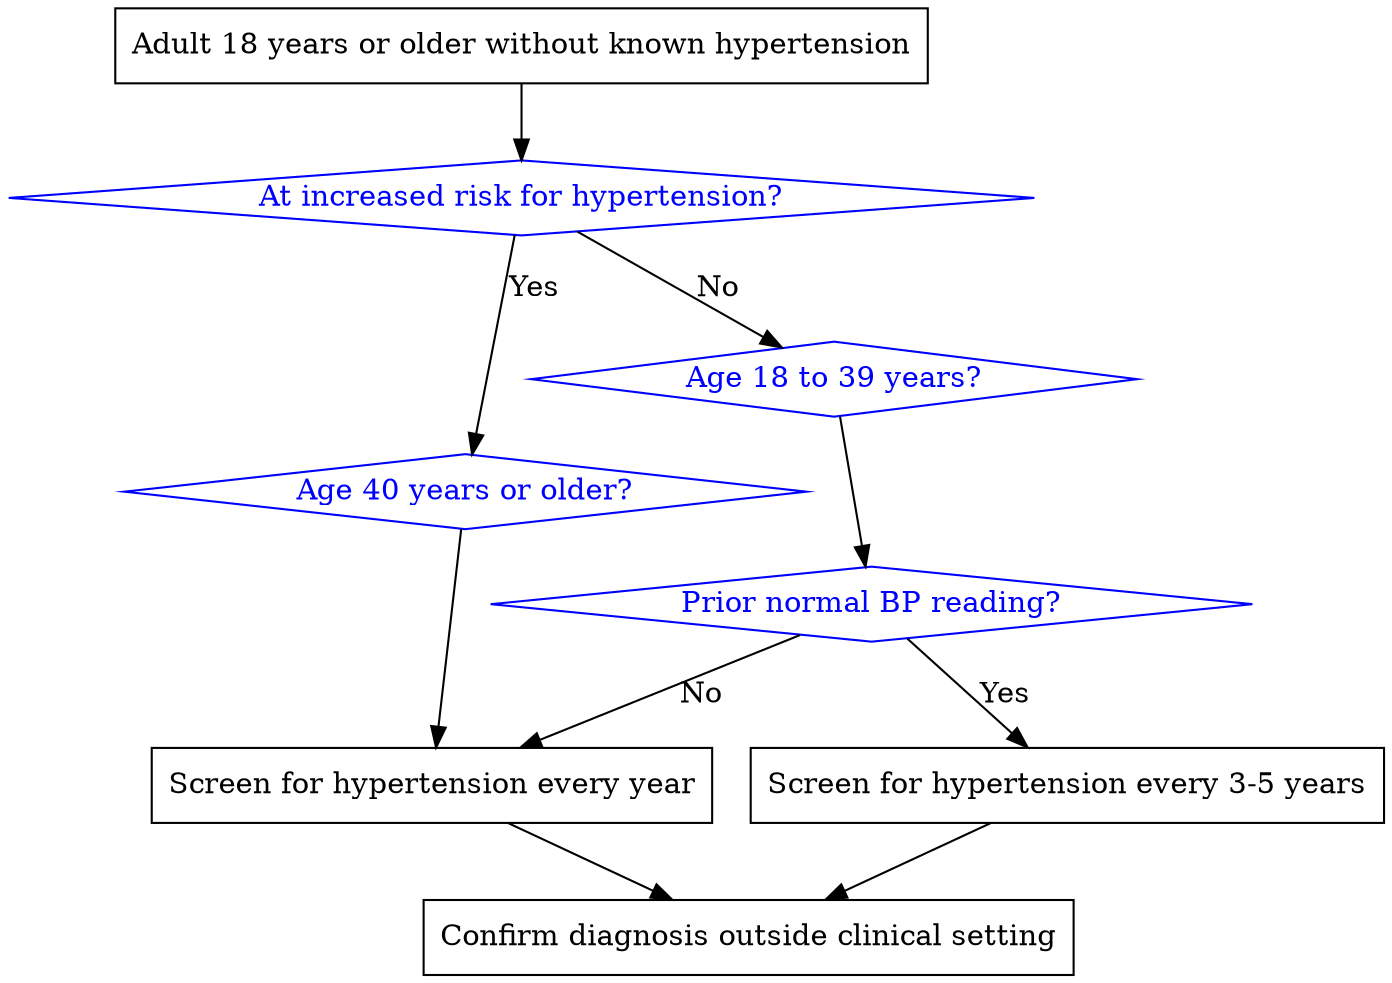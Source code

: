 digraph G {
    rankdir=TB
    node [shape=diamond,color=blue,fontcolor=blue];

    start [label="Adult 18 years or older without known hypertension", shape=box, color=black, fontcolor=black];
    IncreasedRisk [label="At increased risk for hypertension?"];
    AgeOver40 [label="Age 40 years or older?"];
    ScreenYearly [label="Screen for hypertension every year", shape=box, color=black, fontcolor=black];
    Age18to39 [label="Age 18 to 39 years?"];
    NormalBPReading [label="Prior normal BP reading?"];
    Screen3to5Years [label="Screen for hypertension every 3-5 years", shape=box, color=black, fontcolor=black];
    ConfirmScreening [label="Confirm diagnosis outside clinical setting", shape=box, color=black, fontcolor=black];

    start -> IncreasedRisk;
    IncreasedRisk -> AgeOver40 [label="Yes"];
    IncreasedRisk -> Age18to39 [label="No"];
    AgeOver40 -> ScreenYearly;
    Age18to39 -> NormalBPReading;
    NormalBPReading -> ScreenYearly [label="No"];
    NormalBPReading -> Screen3to5Years [label="Yes"];
    ScreenYearly -> ConfirmScreening;
    Screen3to5Years -> ConfirmScreening;
}